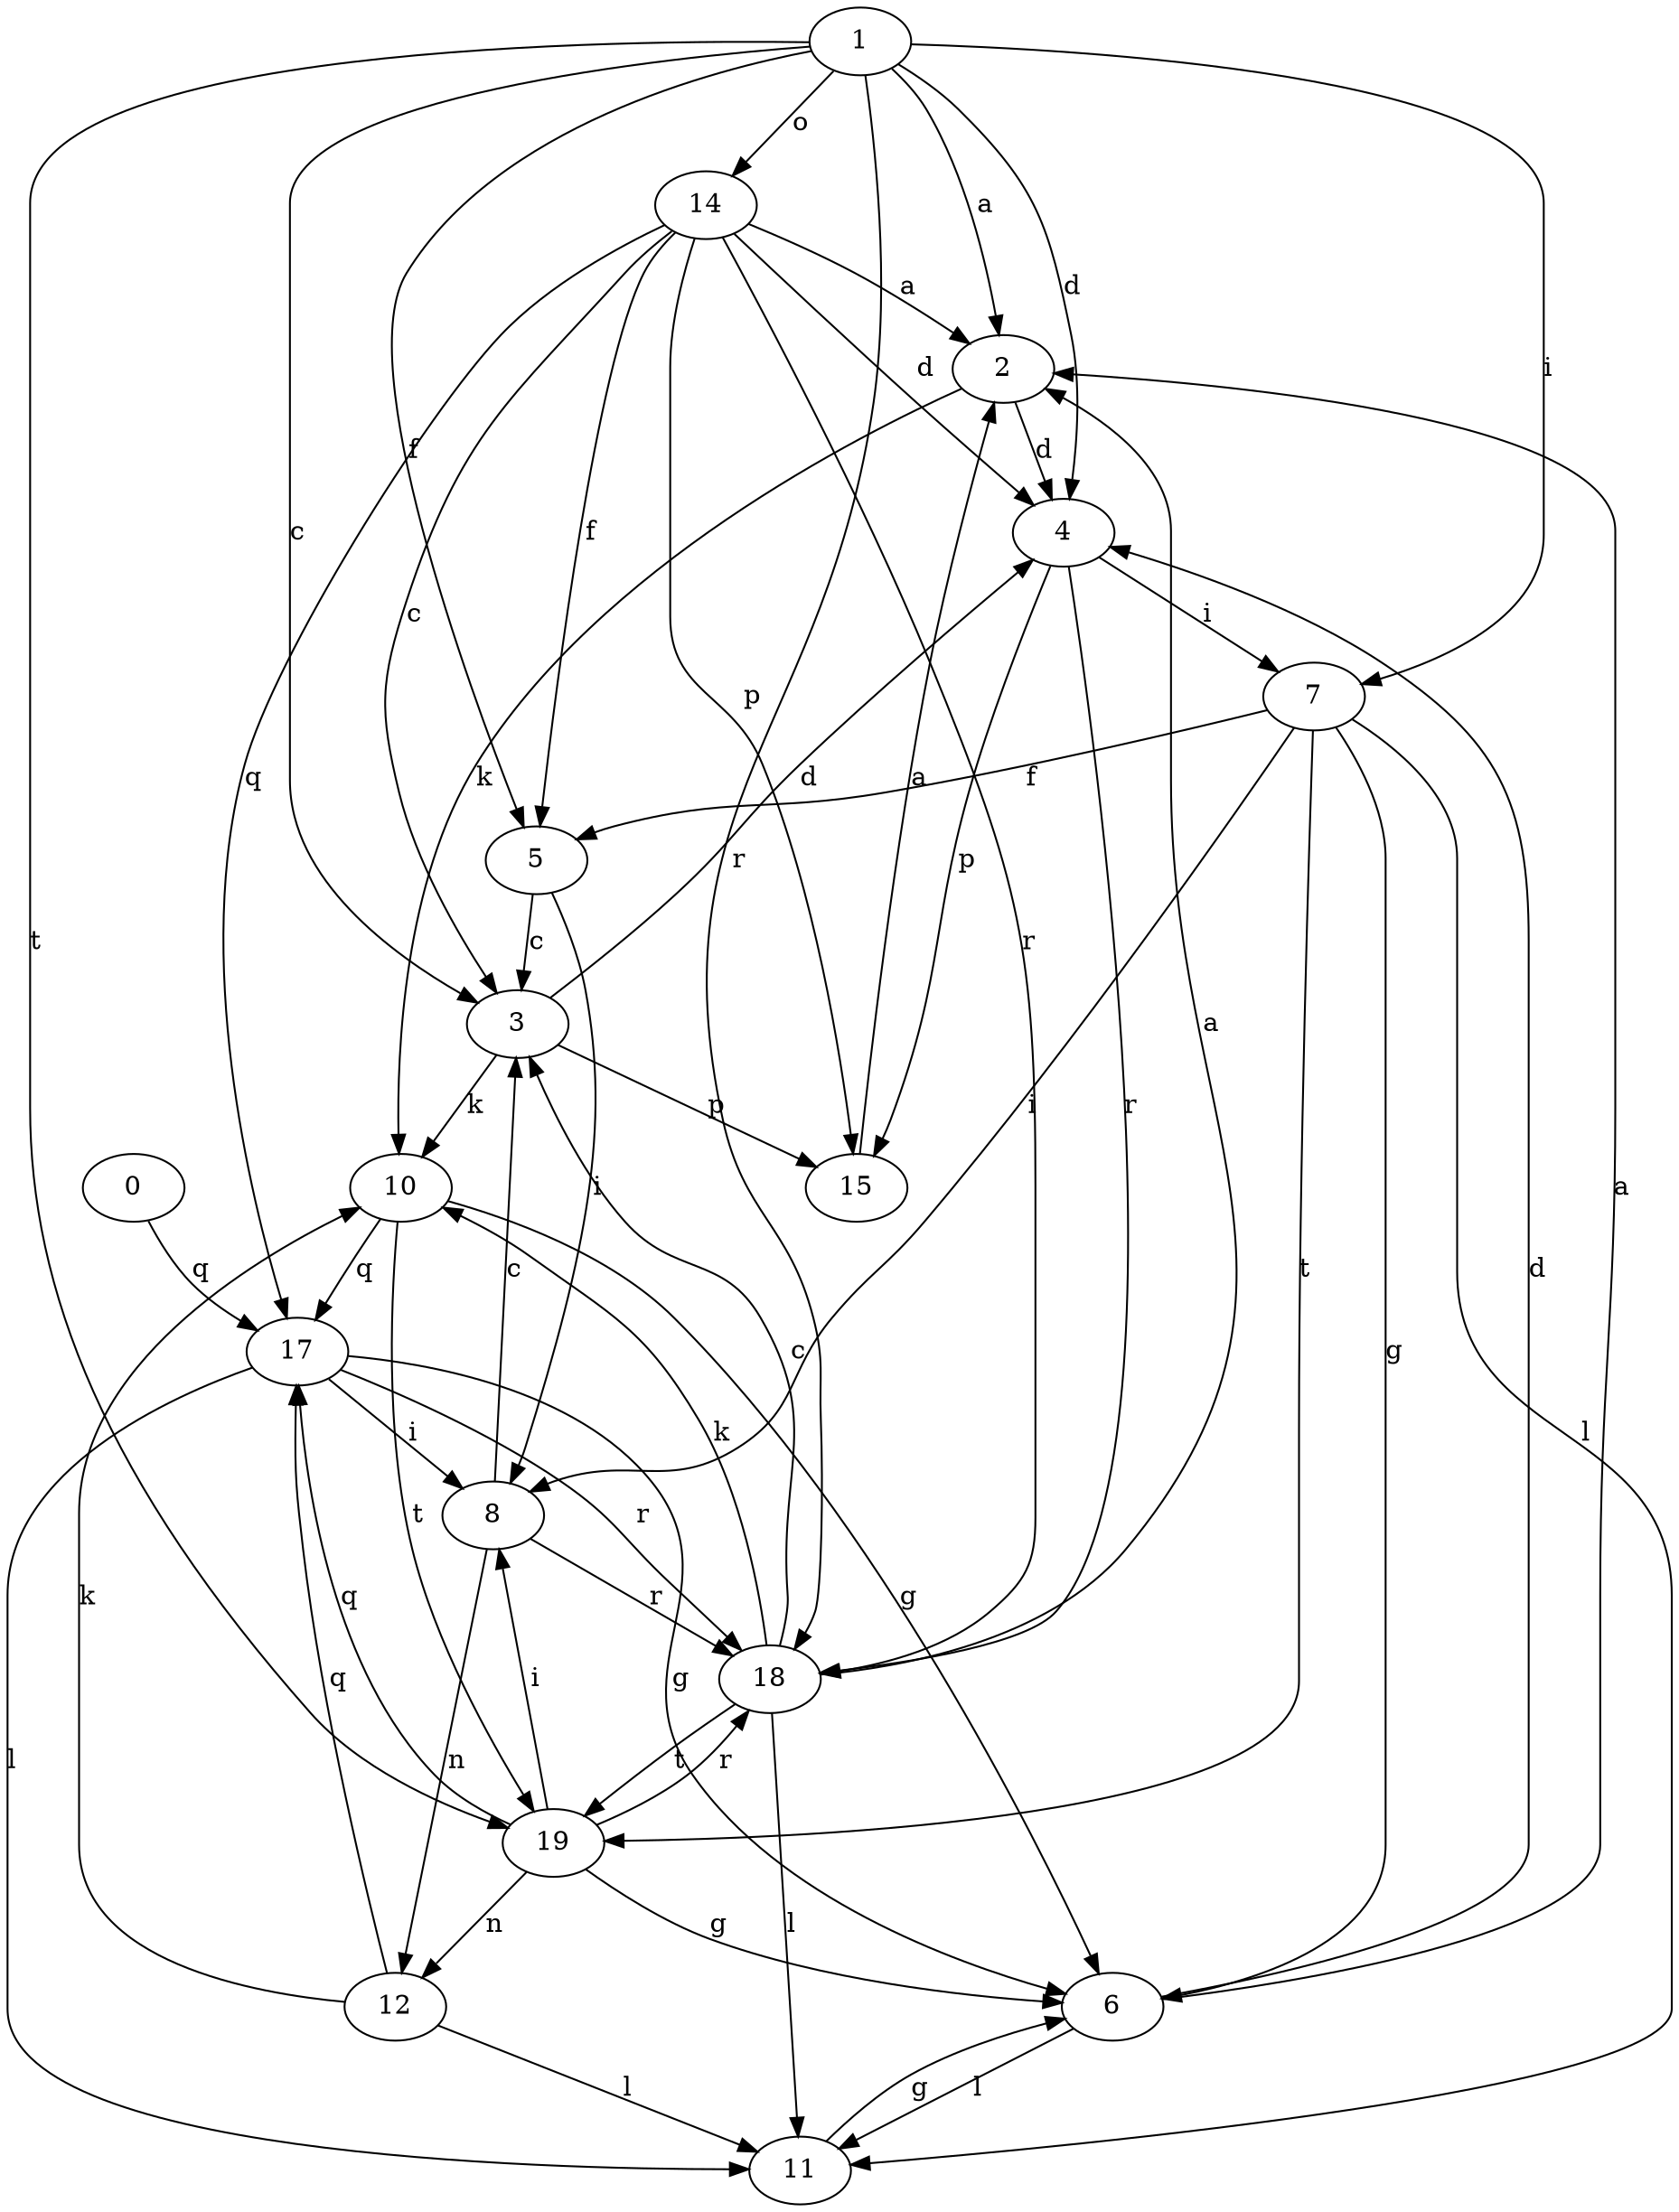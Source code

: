 strict digraph  {
1;
2;
3;
4;
5;
6;
7;
8;
0;
10;
11;
12;
14;
15;
17;
18;
19;
1 -> 2  [label=a];
1 -> 3  [label=c];
1 -> 4  [label=d];
1 -> 5  [label=f];
1 -> 7  [label=i];
1 -> 14  [label=o];
1 -> 18  [label=r];
1 -> 19  [label=t];
2 -> 4  [label=d];
2 -> 10  [label=k];
3 -> 4  [label=d];
3 -> 10  [label=k];
3 -> 15  [label=p];
4 -> 7  [label=i];
4 -> 15  [label=p];
4 -> 18  [label=r];
5 -> 3  [label=c];
5 -> 8  [label=i];
6 -> 2  [label=a];
6 -> 4  [label=d];
6 -> 11  [label=l];
7 -> 5  [label=f];
7 -> 6  [label=g];
7 -> 8  [label=i];
7 -> 11  [label=l];
7 -> 19  [label=t];
8 -> 3  [label=c];
8 -> 12  [label=n];
8 -> 18  [label=r];
0 -> 17  [label=q];
10 -> 6  [label=g];
10 -> 17  [label=q];
10 -> 19  [label=t];
11 -> 6  [label=g];
12 -> 10  [label=k];
12 -> 11  [label=l];
12 -> 17  [label=q];
14 -> 2  [label=a];
14 -> 3  [label=c];
14 -> 4  [label=d];
14 -> 5  [label=f];
14 -> 15  [label=p];
14 -> 17  [label=q];
14 -> 18  [label=r];
15 -> 2  [label=a];
17 -> 6  [label=g];
17 -> 8  [label=i];
17 -> 11  [label=l];
17 -> 18  [label=r];
18 -> 2  [label=a];
18 -> 3  [label=c];
18 -> 10  [label=k];
18 -> 11  [label=l];
18 -> 19  [label=t];
19 -> 6  [label=g];
19 -> 8  [label=i];
19 -> 12  [label=n];
19 -> 17  [label=q];
19 -> 18  [label=r];
}
